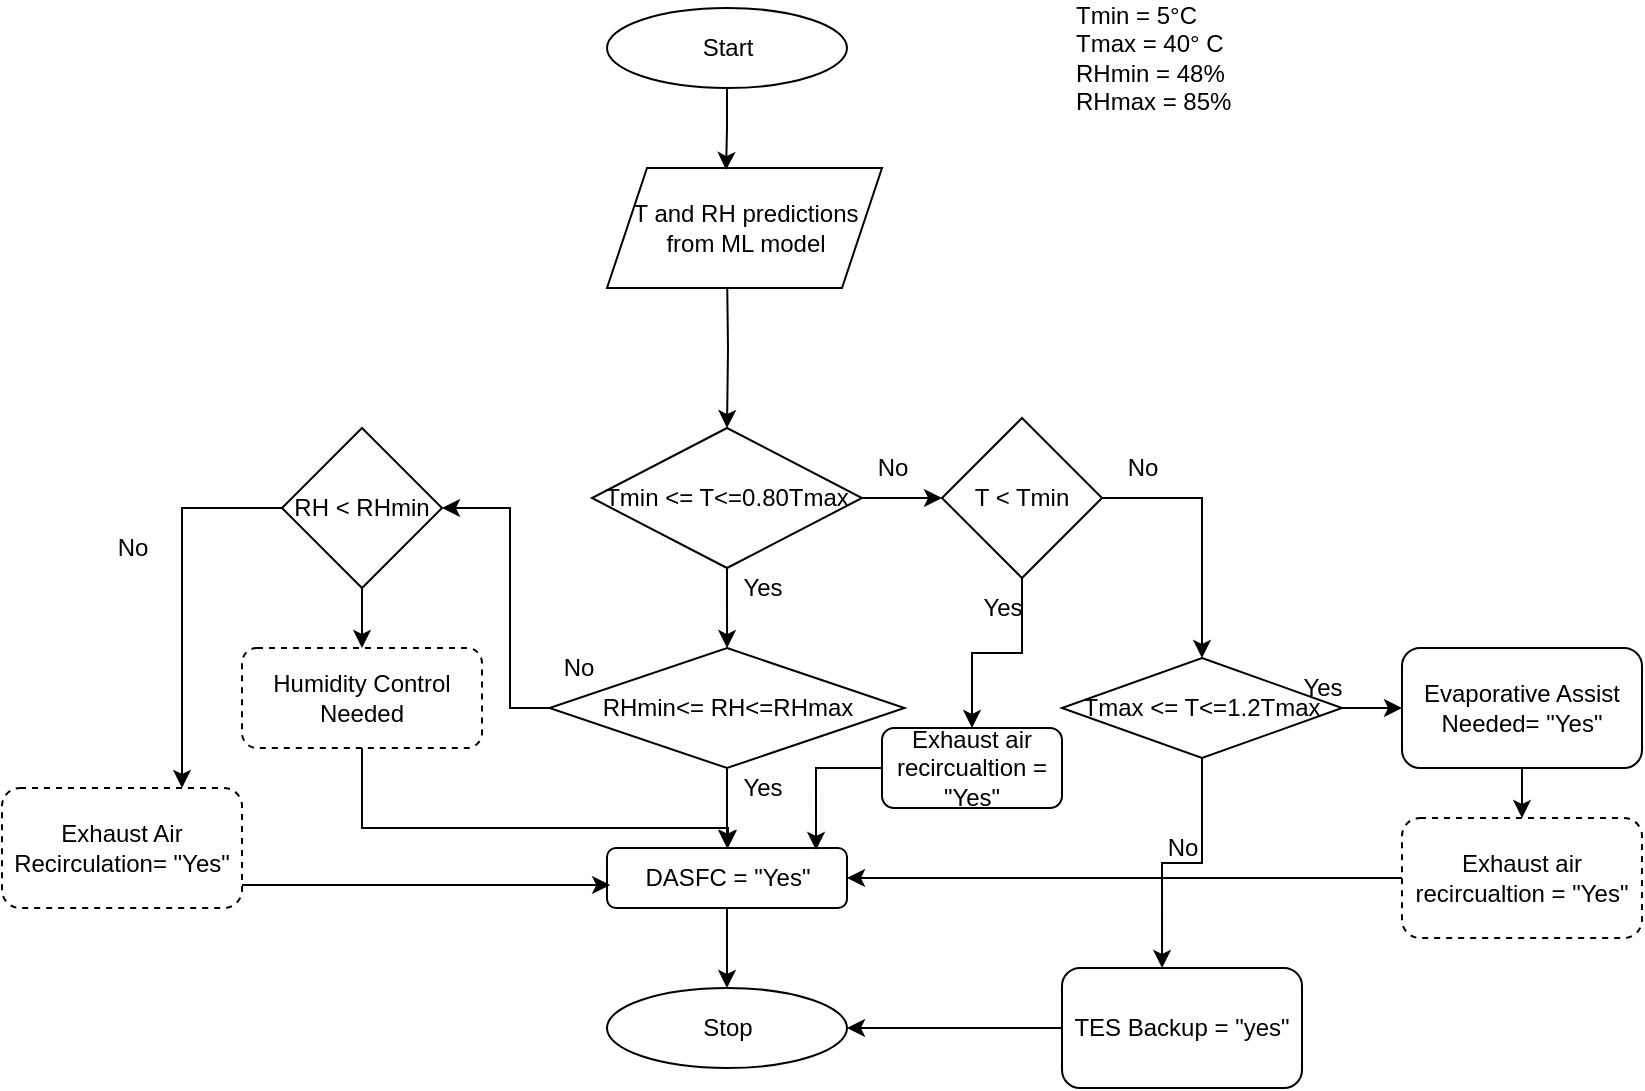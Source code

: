 <mxfile version="14.1.8" type="device"><diagram id="JnyM7-Fwhhfp6_CUJcJ4" name="Page-1"><mxGraphModel dx="1422" dy="794" grid="1" gridSize="10" guides="1" tooltips="1" connect="1" arrows="1" fold="1" page="1" pageScale="1" pageWidth="850" pageHeight="1100" math="0" shadow="0"><root><mxCell id="0"/><mxCell id="1" parent="0"/><mxCell id="BnI77RZEGwE01WhrMYLt-9" style="edgeStyle=orthogonalEdgeStyle;rounded=0;orthogonalLoop=1;jettySize=auto;html=1;" parent="1" source="BnI77RZEGwE01WhrMYLt-5" target="BnI77RZEGwE01WhrMYLt-6" edge="1"><mxGeometry relative="1" as="geometry"/></mxCell><mxCell id="xsmF8gt2cA0J1fopNAOi-3" style="edgeStyle=orthogonalEdgeStyle;rounded=0;orthogonalLoop=1;jettySize=auto;html=1;entryX=0;entryY=0.5;entryDx=0;entryDy=0;" edge="1" parent="1" source="BnI77RZEGwE01WhrMYLt-5" target="xsmF8gt2cA0J1fopNAOi-1"><mxGeometry relative="1" as="geometry"/></mxCell><mxCell id="BnI77RZEGwE01WhrMYLt-5" value="&lt;span&gt;Tmin &amp;lt;= T&amp;lt;=0.80Tmax&lt;/span&gt;" style="rhombus;whiteSpace=wrap;html=1;" parent="1" vertex="1"><mxGeometry x="325" y="280" width="135" height="70" as="geometry"/></mxCell><mxCell id="BnI77RZEGwE01WhrMYLt-23" style="edgeStyle=orthogonalEdgeStyle;rounded=0;orthogonalLoop=1;jettySize=auto;html=1;exitX=0.5;exitY=1;exitDx=0;exitDy=0;entryX=0.5;entryY=0;entryDx=0;entryDy=0;" parent="1" source="BnI77RZEGwE01WhrMYLt-6" target="BnI77RZEGwE01WhrMYLt-20" edge="1"><mxGeometry relative="1" as="geometry"/></mxCell><mxCell id="xsmF8gt2cA0J1fopNAOi-11" style="edgeStyle=orthogonalEdgeStyle;rounded=0;orthogonalLoop=1;jettySize=auto;html=1;entryX=1;entryY=0.5;entryDx=0;entryDy=0;" edge="1" parent="1" source="BnI77RZEGwE01WhrMYLt-6" target="xsmF8gt2cA0J1fopNAOi-10"><mxGeometry relative="1" as="geometry"><Array as="points"><mxPoint x="284" y="420"/><mxPoint x="284" y="320"/></Array></mxGeometry></mxCell><mxCell id="BnI77RZEGwE01WhrMYLt-6" value="&lt;span&gt;RHmin&amp;lt;= RH&amp;lt;=RHmax&lt;/span&gt;" style="rhombus;whiteSpace=wrap;html=1;" parent="1" vertex="1"><mxGeometry x="303.75" y="390" width="177.5" height="60" as="geometry"/></mxCell><mxCell id="BnI77RZEGwE01WhrMYLt-13" style="edgeStyle=orthogonalEdgeStyle;rounded=0;orthogonalLoop=1;jettySize=auto;html=1;exitX=1;exitY=0.5;exitDx=0;exitDy=0;" parent="1" source="BnI77RZEGwE01WhrMYLt-7" target="BnI77RZEGwE01WhrMYLt-12" edge="1"><mxGeometry relative="1" as="geometry"/></mxCell><mxCell id="BnI77RZEGwE01WhrMYLt-16" style="edgeStyle=orthogonalEdgeStyle;rounded=0;orthogonalLoop=1;jettySize=auto;html=1;exitX=0.5;exitY=1;exitDx=0;exitDy=0;entryX=0.417;entryY=0;entryDx=0;entryDy=0;entryPerimeter=0;" parent="1" source="BnI77RZEGwE01WhrMYLt-7" target="BnI77RZEGwE01WhrMYLt-15" edge="1"><mxGeometry relative="1" as="geometry"/></mxCell><mxCell id="BnI77RZEGwE01WhrMYLt-7" value="&lt;span&gt;Tmax &amp;lt;= T&amp;lt;=1.2Tmax&lt;/span&gt;" style="rhombus;whiteSpace=wrap;html=1;" parent="1" vertex="1"><mxGeometry x="560" y="395" width="140" height="50" as="geometry"/></mxCell><mxCell id="BnI77RZEGwE01WhrMYLt-10" value="Yes" style="text;html=1;align=center;verticalAlign=middle;resizable=0;points=[];autosize=1;" parent="1" vertex="1"><mxGeometry x="390" y="350" width="40" height="20" as="geometry"/></mxCell><mxCell id="BnI77RZEGwE01WhrMYLt-11" value="No" style="text;html=1;align=center;verticalAlign=middle;resizable=0;points=[];autosize=1;" parent="1" vertex="1"><mxGeometry x="460" y="290" width="30" height="20" as="geometry"/></mxCell><mxCell id="BnI77RZEGwE01WhrMYLt-29" value="" style="edgeStyle=orthogonalEdgeStyle;rounded=0;orthogonalLoop=1;jettySize=auto;html=1;" parent="1" source="BnI77RZEGwE01WhrMYLt-12" target="BnI77RZEGwE01WhrMYLt-28" edge="1"><mxGeometry relative="1" as="geometry"/></mxCell><mxCell id="BnI77RZEGwE01WhrMYLt-12" value="Evaporative Assist Needed= &quot;Yes&quot;" style="rounded=1;whiteSpace=wrap;html=1;" parent="1" vertex="1"><mxGeometry x="730" y="390" width="120" height="60" as="geometry"/></mxCell><mxCell id="BnI77RZEGwE01WhrMYLt-14" value="Yes" style="text;html=1;align=center;verticalAlign=middle;resizable=0;points=[];autosize=1;" parent="1" vertex="1"><mxGeometry x="670" y="400" width="40" height="20" as="geometry"/></mxCell><mxCell id="BnI77RZEGwE01WhrMYLt-39" style="edgeStyle=orthogonalEdgeStyle;rounded=0;orthogonalLoop=1;jettySize=auto;html=1;" parent="1" source="BnI77RZEGwE01WhrMYLt-15" target="BnI77RZEGwE01WhrMYLt-22" edge="1"><mxGeometry relative="1" as="geometry"/></mxCell><mxCell id="BnI77RZEGwE01WhrMYLt-15" value="TES Backup = &quot;yes&quot;" style="rounded=1;whiteSpace=wrap;html=1;" parent="1" vertex="1"><mxGeometry x="560" y="550" width="120" height="60" as="geometry"/></mxCell><mxCell id="BnI77RZEGwE01WhrMYLt-17" value="No" style="text;html=1;align=center;verticalAlign=middle;resizable=0;points=[];autosize=1;" parent="1" vertex="1"><mxGeometry x="605" y="480" width="30" height="20" as="geometry"/></mxCell><mxCell id="BnI77RZEGwE01WhrMYLt-31" style="edgeStyle=orthogonalEdgeStyle;rounded=0;orthogonalLoop=1;jettySize=auto;html=1;" parent="1" source="BnI77RZEGwE01WhrMYLt-20" target="BnI77RZEGwE01WhrMYLt-22" edge="1"><mxGeometry relative="1" as="geometry"/></mxCell><mxCell id="BnI77RZEGwE01WhrMYLt-20" value="DASFC = &quot;Yes&quot;" style="rounded=1;whiteSpace=wrap;html=1;" parent="1" vertex="1"><mxGeometry x="332.5" y="490" width="120" height="30" as="geometry"/></mxCell><mxCell id="BnI77RZEGwE01WhrMYLt-30" style="edgeStyle=orthogonalEdgeStyle;rounded=0;orthogonalLoop=1;jettySize=auto;html=1;entryX=0.5;entryY=0;entryDx=0;entryDy=0;" parent="1" target="BnI77RZEGwE01WhrMYLt-5" edge="1"><mxGeometry relative="1" as="geometry"><mxPoint x="392.5" y="200" as="sourcePoint"/></mxGeometry></mxCell><mxCell id="BnI77RZEGwE01WhrMYLt-22" value="Stop" style="ellipse;whiteSpace=wrap;html=1;" parent="1" vertex="1"><mxGeometry x="332.5" y="560" width="120" height="40" as="geometry"/></mxCell><mxCell id="BnI77RZEGwE01WhrMYLt-27" style="edgeStyle=orthogonalEdgeStyle;rounded=0;orthogonalLoop=1;jettySize=auto;html=1;entryX=0.013;entryY=0.617;entryDx=0;entryDy=0;entryPerimeter=0;" parent="1" source="BnI77RZEGwE01WhrMYLt-24" target="BnI77RZEGwE01WhrMYLt-20" edge="1"><mxGeometry relative="1" as="geometry"><Array as="points"><mxPoint x="150" y="509"/></Array></mxGeometry></mxCell><mxCell id="BnI77RZEGwE01WhrMYLt-24" value="Exhaust Air Recirculation= &quot;Yes&quot;" style="rounded=1;whiteSpace=wrap;html=1;dashed=1;" parent="1" vertex="1"><mxGeometry x="30" y="460" width="120" height="60" as="geometry"/></mxCell><mxCell id="BnI77RZEGwE01WhrMYLt-44" style="edgeStyle=orthogonalEdgeStyle;rounded=0;orthogonalLoop=1;jettySize=auto;html=1;entryX=1;entryY=0.5;entryDx=0;entryDy=0;" parent="1" source="BnI77RZEGwE01WhrMYLt-28" target="BnI77RZEGwE01WhrMYLt-20" edge="1"><mxGeometry relative="1" as="geometry"/></mxCell><mxCell id="BnI77RZEGwE01WhrMYLt-28" value="Exhaust air recircualtion = &quot;Yes&quot;" style="whiteSpace=wrap;html=1;rounded=1;dashed=1;" parent="1" vertex="1"><mxGeometry x="730" y="475" width="120" height="60" as="geometry"/></mxCell><mxCell id="BnI77RZEGwE01WhrMYLt-34" value="T and RH predictions from ML model" style="shape=parallelogram;perimeter=parallelogramPerimeter;whiteSpace=wrap;html=1;fixedSize=1;" parent="1" vertex="1"><mxGeometry x="332.5" y="150" width="137.5" height="60" as="geometry"/></mxCell><mxCell id="BnI77RZEGwE01WhrMYLt-37" style="edgeStyle=orthogonalEdgeStyle;rounded=0;orthogonalLoop=1;jettySize=auto;html=1;entryX=0.433;entryY=0.017;entryDx=0;entryDy=0;entryPerimeter=0;" parent="1" source="BnI77RZEGwE01WhrMYLt-35" target="BnI77RZEGwE01WhrMYLt-34" edge="1"><mxGeometry relative="1" as="geometry"/></mxCell><mxCell id="BnI77RZEGwE01WhrMYLt-35" value="Start" style="ellipse;whiteSpace=wrap;html=1;" parent="1" vertex="1"><mxGeometry x="332.5" y="70" width="120" height="40" as="geometry"/></mxCell><mxCell id="BnI77RZEGwE01WhrMYLt-41" value="Tmin = 5°C&lt;br&gt;Tmax = 40° C&lt;br&gt;RHmin = 48%&lt;br&gt;RHmax = 85%" style="text;html=1;strokeColor=none;fillColor=none;align=left;verticalAlign=middle;whiteSpace=wrap;rounded=0;" parent="1" vertex="1"><mxGeometry x="565" y="80" width="155" height="30" as="geometry"/></mxCell><mxCell id="BnI77RZEGwE01WhrMYLt-42" value="Yes" style="text;html=1;align=center;verticalAlign=middle;resizable=0;points=[];autosize=1;" parent="1" vertex="1"><mxGeometry x="390" y="450" width="40" height="20" as="geometry"/></mxCell><mxCell id="BnI77RZEGwE01WhrMYLt-43" value="No" style="text;html=1;align=center;verticalAlign=middle;resizable=0;points=[];autosize=1;" parent="1" vertex="1"><mxGeometry x="302.5" y="390" width="30" height="20" as="geometry"/></mxCell><mxCell id="xsmF8gt2cA0J1fopNAOi-5" style="edgeStyle=orthogonalEdgeStyle;rounded=0;orthogonalLoop=1;jettySize=auto;html=1;" edge="1" parent="1" source="xsmF8gt2cA0J1fopNAOi-1" target="xsmF8gt2cA0J1fopNAOi-4"><mxGeometry relative="1" as="geometry"/></mxCell><mxCell id="xsmF8gt2cA0J1fopNAOi-8" style="edgeStyle=orthogonalEdgeStyle;rounded=0;orthogonalLoop=1;jettySize=auto;html=1;exitX=1;exitY=0.5;exitDx=0;exitDy=0;entryX=0.5;entryY=0;entryDx=0;entryDy=0;" edge="1" parent="1" source="xsmF8gt2cA0J1fopNAOi-1" target="BnI77RZEGwE01WhrMYLt-7"><mxGeometry relative="1" as="geometry"/></mxCell><mxCell id="xsmF8gt2cA0J1fopNAOi-1" value="T &amp;lt; Tmin" style="rhombus;whiteSpace=wrap;html=1;" vertex="1" parent="1"><mxGeometry x="500" y="275" width="80" height="80" as="geometry"/></mxCell><mxCell id="xsmF8gt2cA0J1fopNAOi-6" style="edgeStyle=orthogonalEdgeStyle;rounded=0;orthogonalLoop=1;jettySize=auto;html=1;entryX=0.871;entryY=0.033;entryDx=0;entryDy=0;entryPerimeter=0;" edge="1" parent="1" source="xsmF8gt2cA0J1fopNAOi-4" target="BnI77RZEGwE01WhrMYLt-20"><mxGeometry relative="1" as="geometry"/></mxCell><mxCell id="xsmF8gt2cA0J1fopNAOi-4" value="Exhaust air recircualtion = &quot;Yes&quot;" style="rounded=1;whiteSpace=wrap;html=1;" vertex="1" parent="1"><mxGeometry x="470" y="430" width="90" height="40" as="geometry"/></mxCell><mxCell id="xsmF8gt2cA0J1fopNAOi-7" value="Yes" style="text;html=1;align=center;verticalAlign=middle;resizable=0;points=[];autosize=1;" vertex="1" parent="1"><mxGeometry x="510" y="360" width="40" height="20" as="geometry"/></mxCell><mxCell id="xsmF8gt2cA0J1fopNAOi-9" value="No" style="text;html=1;align=center;verticalAlign=middle;resizable=0;points=[];autosize=1;" vertex="1" parent="1"><mxGeometry x="585" y="290" width="30" height="20" as="geometry"/></mxCell><mxCell id="xsmF8gt2cA0J1fopNAOi-13" style="edgeStyle=orthogonalEdgeStyle;rounded=0;orthogonalLoop=1;jettySize=auto;html=1;entryX=0.75;entryY=0;entryDx=0;entryDy=0;" edge="1" parent="1" source="xsmF8gt2cA0J1fopNAOi-10" target="BnI77RZEGwE01WhrMYLt-24"><mxGeometry relative="1" as="geometry"/></mxCell><mxCell id="xsmF8gt2cA0J1fopNAOi-16" style="edgeStyle=orthogonalEdgeStyle;rounded=0;orthogonalLoop=1;jettySize=auto;html=1;entryX=0.5;entryY=0;entryDx=0;entryDy=0;" edge="1" parent="1" source="xsmF8gt2cA0J1fopNAOi-10" target="xsmF8gt2cA0J1fopNAOi-15"><mxGeometry relative="1" as="geometry"/></mxCell><mxCell id="xsmF8gt2cA0J1fopNAOi-10" value="RH &amp;lt; RHmin" style="rhombus;whiteSpace=wrap;html=1;" vertex="1" parent="1"><mxGeometry x="170" y="280" width="80" height="80" as="geometry"/></mxCell><mxCell id="xsmF8gt2cA0J1fopNAOi-14" value="No" style="text;html=1;align=center;verticalAlign=middle;resizable=0;points=[];autosize=1;" vertex="1" parent="1"><mxGeometry x="80" y="330" width="30" height="20" as="geometry"/></mxCell><mxCell id="xsmF8gt2cA0J1fopNAOi-17" style="edgeStyle=orthogonalEdgeStyle;rounded=0;orthogonalLoop=1;jettySize=auto;html=1;" edge="1" parent="1" source="xsmF8gt2cA0J1fopNAOi-15" target="BnI77RZEGwE01WhrMYLt-20"><mxGeometry relative="1" as="geometry"><Array as="points"><mxPoint x="210" y="480"/><mxPoint x="393" y="480"/></Array></mxGeometry></mxCell><mxCell id="xsmF8gt2cA0J1fopNAOi-15" value="Humidity Control Needed" style="rounded=1;whiteSpace=wrap;html=1;dashed=1;" vertex="1" parent="1"><mxGeometry x="150" y="390" width="120" height="50" as="geometry"/></mxCell></root></mxGraphModel></diagram></mxfile>